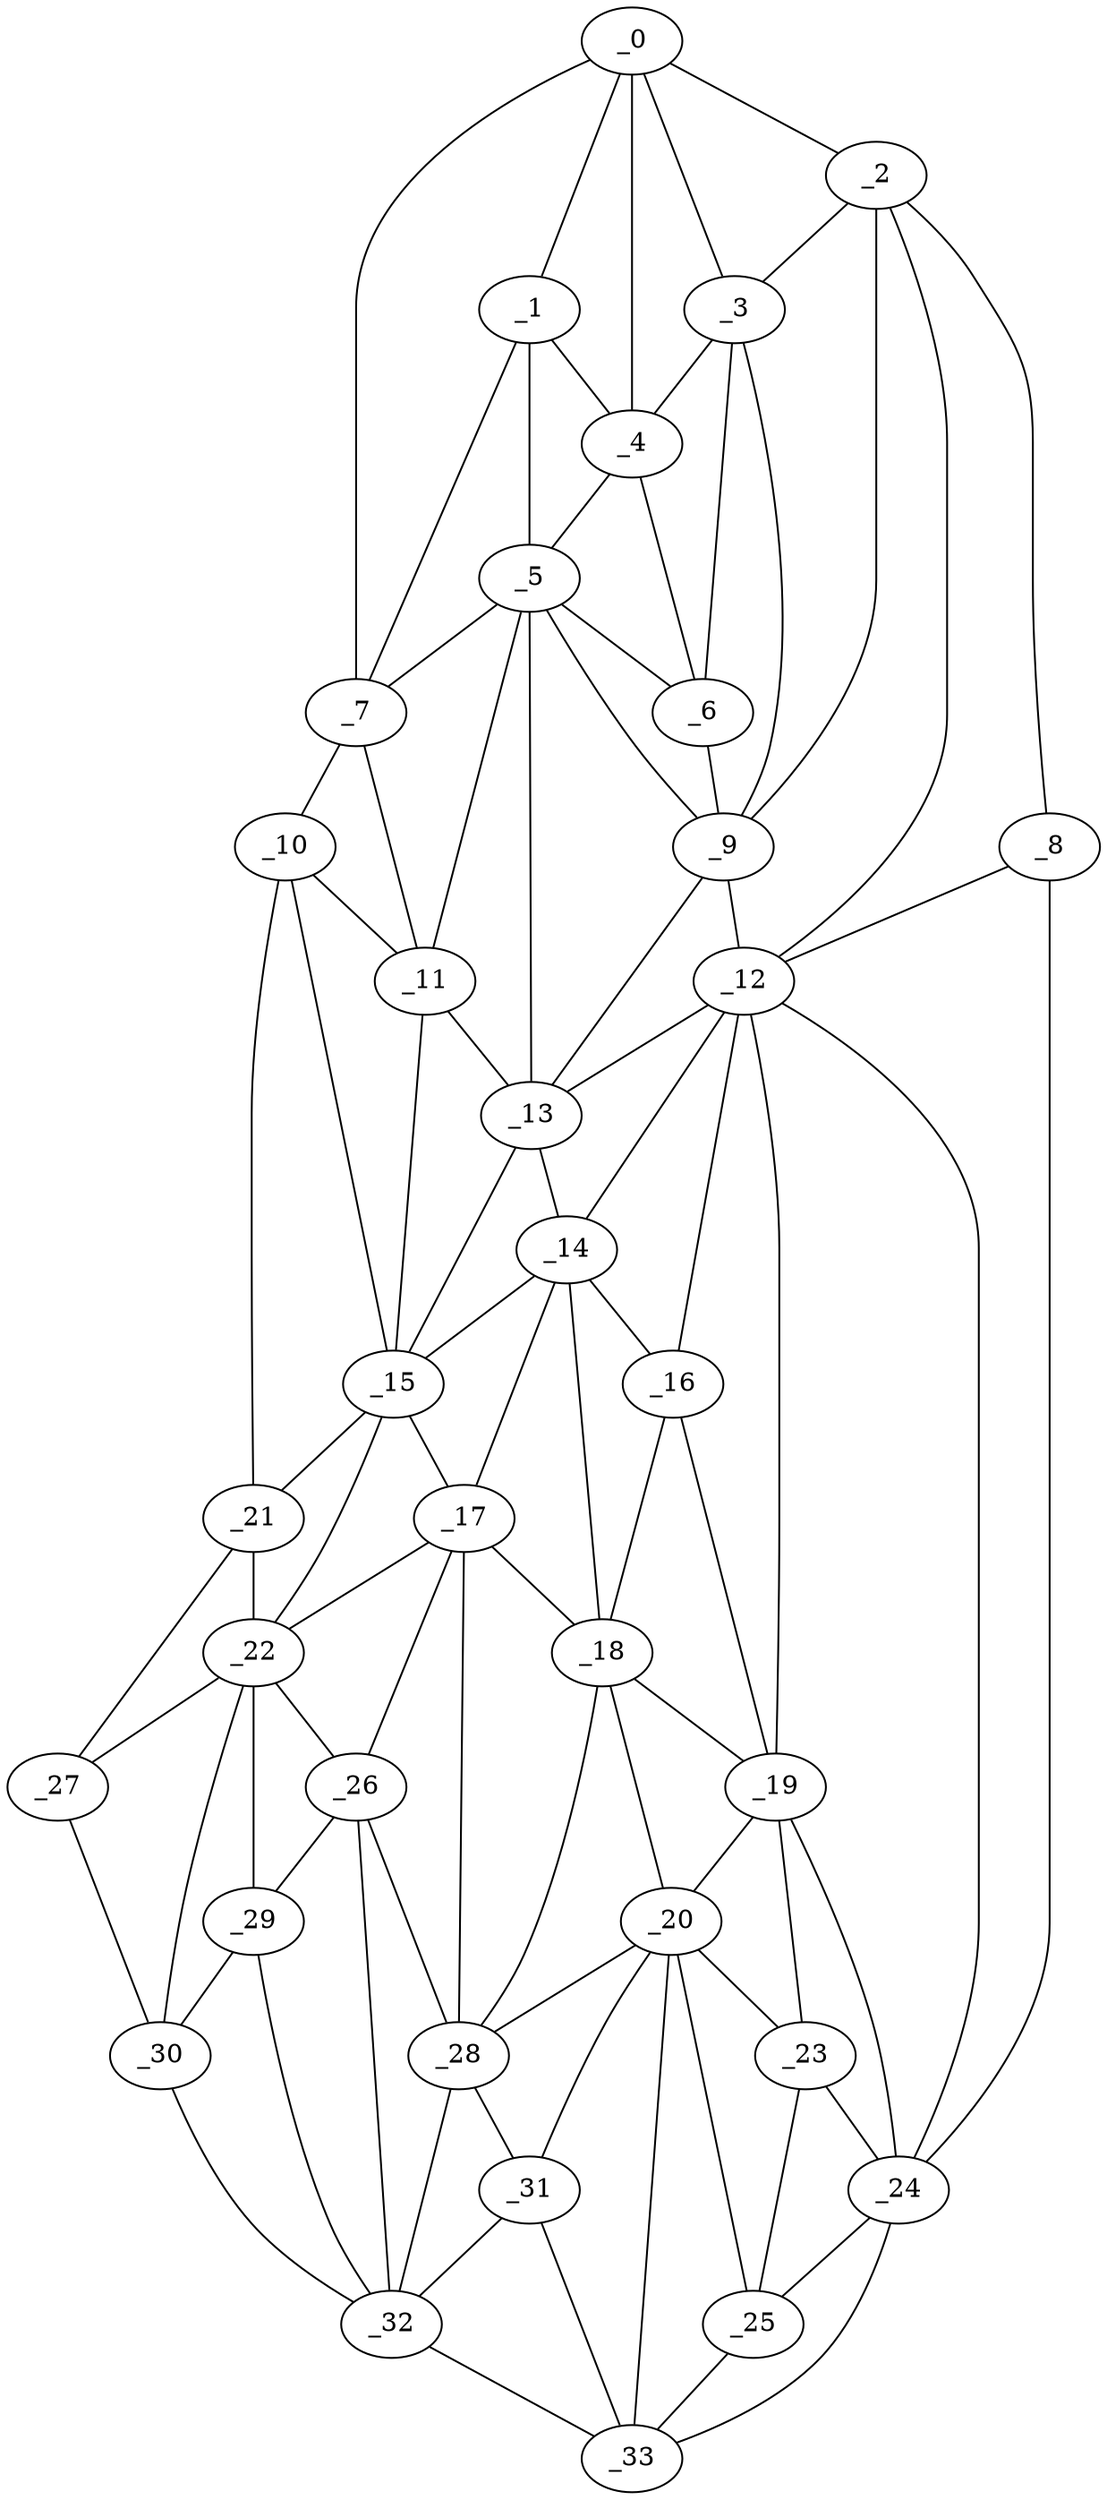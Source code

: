 graph "obj58__30.gxl" {
	_0	 [x=13,
		y=59];
	_1	 [x=24,
		y=69];
	_0 -- _1	 [valence=2];
	_2	 [x=26,
		y=16];
	_0 -- _2	 [valence=1];
	_3	 [x=29,
		y=45];
	_0 -- _3	 [valence=1];
	_4	 [x=32,
		y=61];
	_0 -- _4	 [valence=1];
	_7	 [x=41,
		y=92];
	_0 -- _7	 [valence=1];
	_1 -- _4	 [valence=1];
	_5	 [x=38,
		y=68];
	_1 -- _5	 [valence=2];
	_1 -- _7	 [valence=1];
	_2 -- _3	 [valence=2];
	_8	 [x=45,
		y=8];
	_2 -- _8	 [valence=1];
	_9	 [x=45,
		y=47];
	_2 -- _9	 [valence=2];
	_12	 [x=57,
		y=17];
	_2 -- _12	 [valence=2];
	_3 -- _4	 [valence=1];
	_6	 [x=41,
		y=48];
	_3 -- _6	 [valence=2];
	_3 -- _9	 [valence=1];
	_4 -- _5	 [valence=2];
	_4 -- _6	 [valence=2];
	_5 -- _6	 [valence=1];
	_5 -- _7	 [valence=2];
	_5 -- _9	 [valence=2];
	_11	 [x=56,
		y=76];
	_5 -- _11	 [valence=2];
	_13	 [x=59,
		y=49];
	_5 -- _13	 [valence=2];
	_6 -- _9	 [valence=1];
	_10	 [x=51,
		y=100];
	_7 -- _10	 [valence=1];
	_7 -- _11	 [valence=2];
	_8 -- _12	 [valence=2];
	_24	 [x=102,
		y=15];
	_8 -- _24	 [valence=1];
	_9 -- _12	 [valence=1];
	_9 -- _13	 [valence=1];
	_10 -- _11	 [valence=2];
	_15	 [x=67,
		y=73];
	_10 -- _15	 [valence=2];
	_21	 [x=96,
		y=102];
	_10 -- _21	 [valence=1];
	_11 -- _13	 [valence=1];
	_11 -- _15	 [valence=2];
	_12 -- _13	 [valence=2];
	_14	 [x=63,
		y=48];
	_12 -- _14	 [valence=2];
	_16	 [x=72,
		y=40];
	_12 -- _16	 [valence=1];
	_19	 [x=93,
		y=28];
	_12 -- _19	 [valence=2];
	_12 -- _24	 [valence=2];
	_13 -- _14	 [valence=2];
	_13 -- _15	 [valence=2];
	_14 -- _15	 [valence=1];
	_14 -- _16	 [valence=1];
	_17	 [x=78,
		y=66];
	_14 -- _17	 [valence=2];
	_18	 [x=83,
		y=47];
	_14 -- _18	 [valence=2];
	_15 -- _17	 [valence=1];
	_15 -- _21	 [valence=2];
	_22	 [x=97,
		y=93];
	_15 -- _22	 [valence=1];
	_16 -- _18	 [valence=2];
	_16 -- _19	 [valence=2];
	_17 -- _18	 [valence=1];
	_17 -- _22	 [valence=1];
	_26	 [x=102,
		y=83];
	_17 -- _26	 [valence=2];
	_28	 [x=103,
		y=70];
	_17 -- _28	 [valence=1];
	_18 -- _19	 [valence=1];
	_20	 [x=95,
		y=44];
	_18 -- _20	 [valence=2];
	_18 -- _28	 [valence=2];
	_19 -- _20	 [valence=2];
	_23	 [x=99,
		y=37];
	_19 -- _23	 [valence=2];
	_19 -- _24	 [valence=1];
	_20 -- _23	 [valence=2];
	_25	 [x=102,
		y=39];
	_20 -- _25	 [valence=2];
	_20 -- _28	 [valence=2];
	_31	 [x=109,
		y=67];
	_20 -- _31	 [valence=1];
	_33	 [x=116,
		y=60];
	_20 -- _33	 [valence=2];
	_21 -- _22	 [valence=2];
	_27	 [x=102,
		y=102];
	_21 -- _27	 [valence=1];
	_22 -- _26	 [valence=2];
	_22 -- _27	 [valence=1];
	_29	 [x=107,
		y=86];
	_22 -- _29	 [valence=2];
	_30	 [x=108,
		y=98];
	_22 -- _30	 [valence=2];
	_23 -- _24	 [valence=2];
	_23 -- _25	 [valence=2];
	_24 -- _25	 [valence=2];
	_24 -- _33	 [valence=1];
	_25 -- _33	 [valence=2];
	_26 -- _28	 [valence=1];
	_26 -- _29	 [valence=2];
	_32	 [x=115,
		y=80];
	_26 -- _32	 [valence=2];
	_27 -- _30	 [valence=1];
	_28 -- _31	 [valence=2];
	_28 -- _32	 [valence=2];
	_29 -- _30	 [valence=2];
	_29 -- _32	 [valence=2];
	_30 -- _32	 [valence=1];
	_31 -- _32	 [valence=1];
	_31 -- _33	 [valence=2];
	_32 -- _33	 [valence=1];
}
